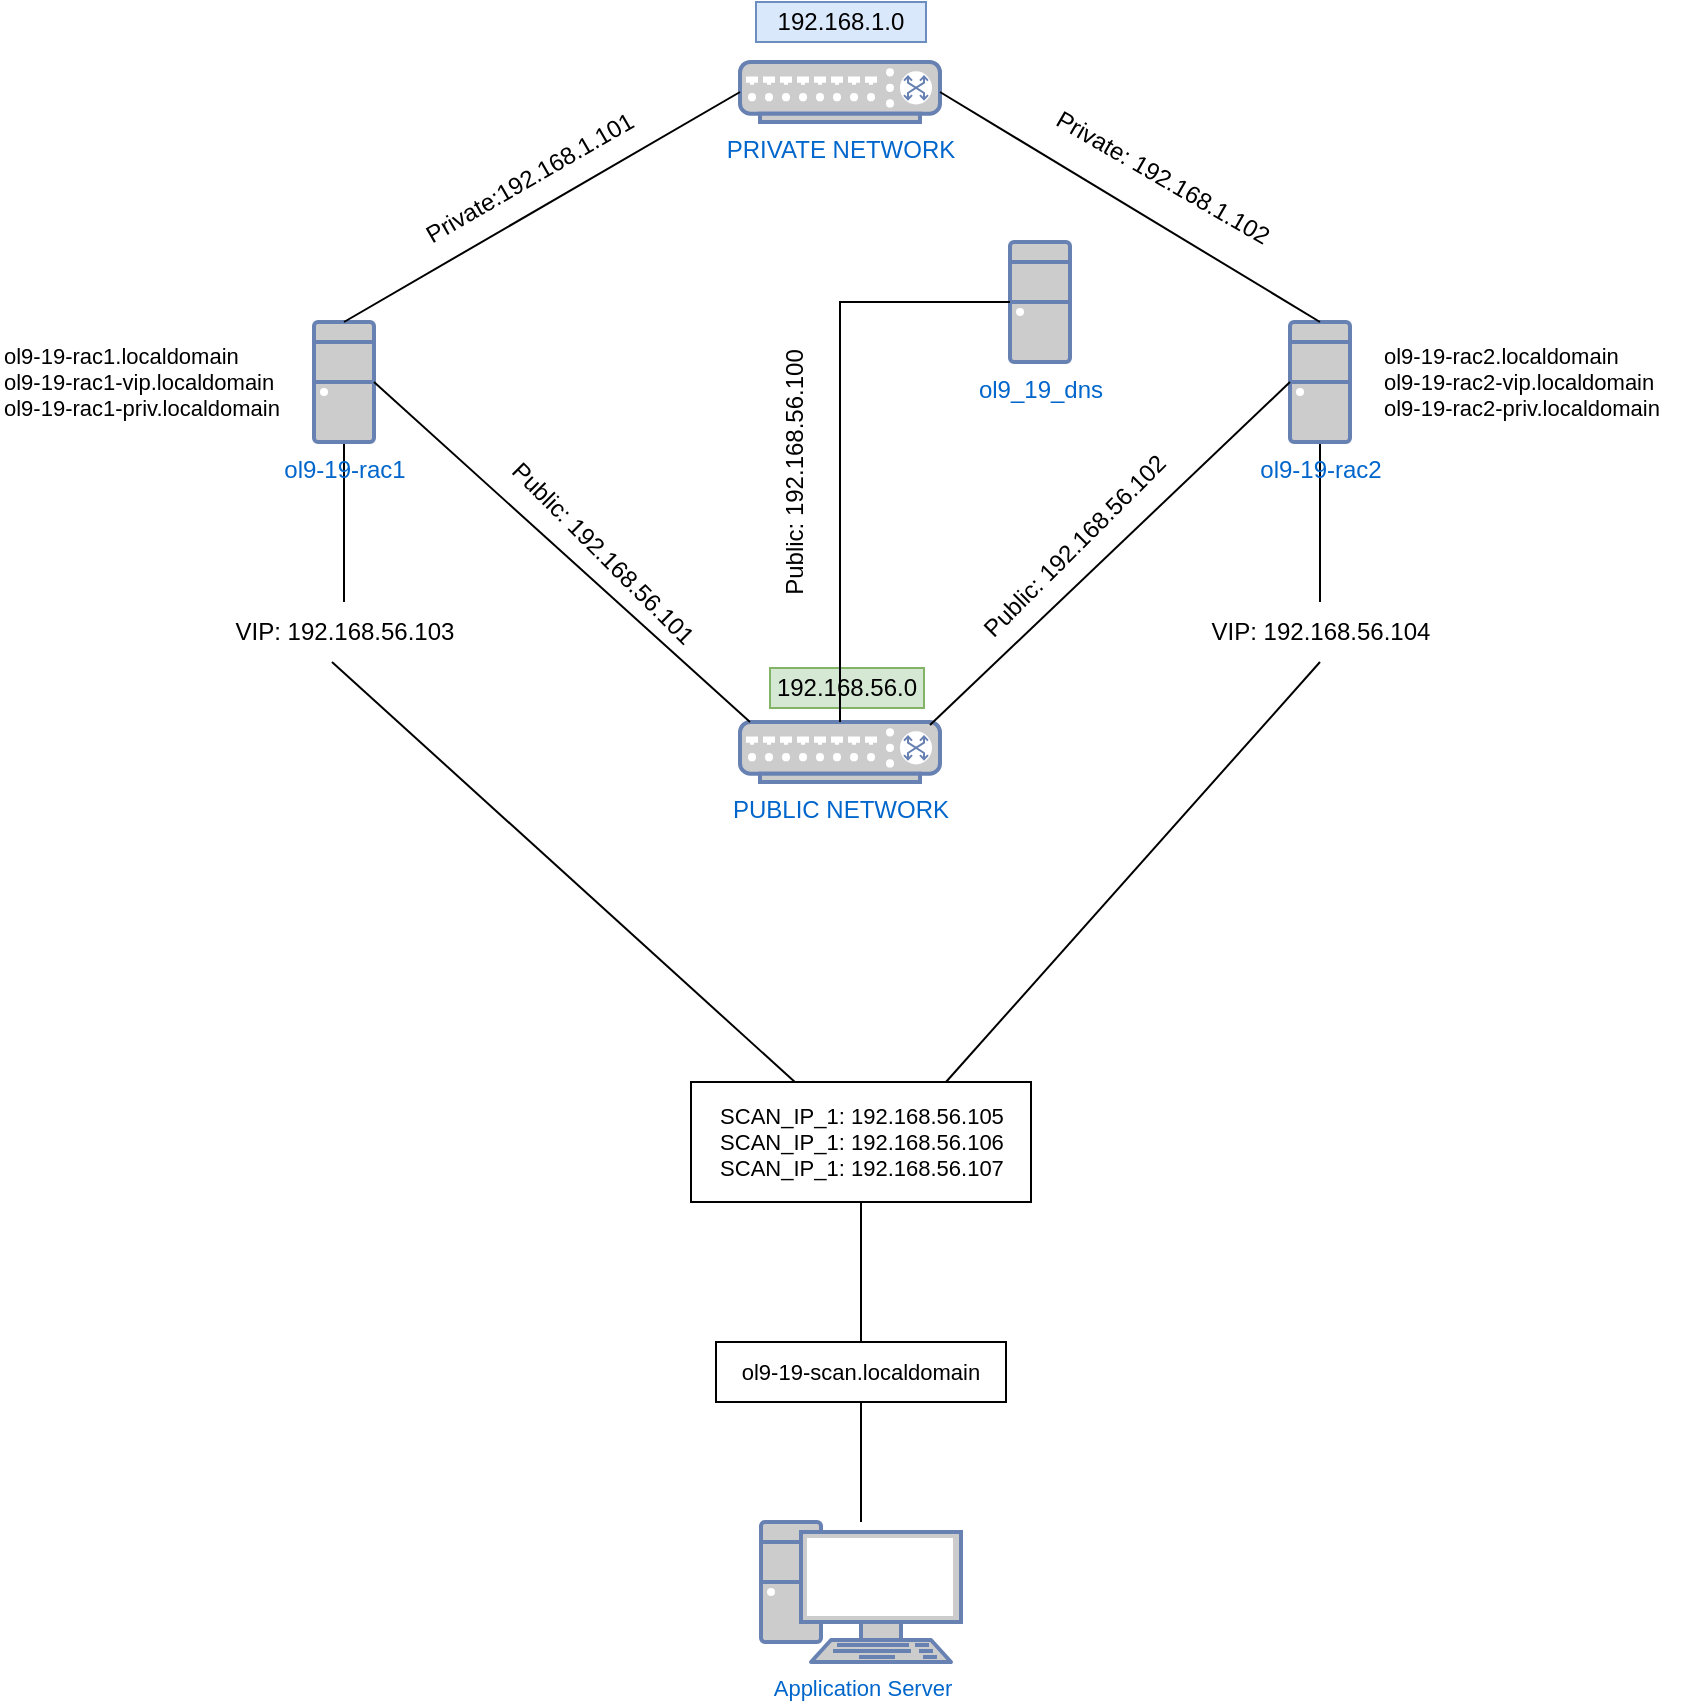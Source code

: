 <mxfile version="23.1.5" type="github">
  <diagram name="Page-1" id="A4Ai2_R7DW5ptEaBGcl3">
    <mxGraphModel dx="2072" dy="1109" grid="1" gridSize="10" guides="1" tooltips="1" connect="1" arrows="1" fold="1" page="1" pageScale="1" pageWidth="850" pageHeight="1100" math="0" shadow="0">
      <root>
        <mxCell id="0" />
        <mxCell id="1" parent="0" />
        <mxCell id="ImBMw09rkv26mxz3HkRQ-37" style="edgeStyle=none;rounded=0;orthogonalLoop=1;jettySize=auto;html=1;strokeColor=default;align=center;verticalAlign=middle;fontFamily=Helvetica;fontSize=11;fontColor=default;labelBackgroundColor=default;endArrow=none;endFill=0;" edge="1" parent="1" source="ImBMw09rkv26mxz3HkRQ-1" target="ImBMw09rkv26mxz3HkRQ-24">
          <mxGeometry relative="1" as="geometry" />
        </mxCell>
        <mxCell id="ImBMw09rkv26mxz3HkRQ-1" value="ol9-19-rac1" style="fontColor=#0066CC;verticalAlign=top;verticalLabelPosition=bottom;labelPosition=center;align=center;html=1;outlineConnect=0;fillColor=#CCCCCC;strokeColor=#6881B3;gradientColor=none;gradientDirection=north;strokeWidth=2;shape=mxgraph.networks.desktop_pc;" vertex="1" parent="1">
          <mxGeometry x="162" y="210" width="30" height="60" as="geometry" />
        </mxCell>
        <mxCell id="ImBMw09rkv26mxz3HkRQ-38" style="edgeStyle=none;rounded=0;orthogonalLoop=1;jettySize=auto;html=1;strokeColor=default;align=center;verticalAlign=middle;fontFamily=Helvetica;fontSize=11;fontColor=default;labelBackgroundColor=default;endArrow=none;endFill=0;" edge="1" parent="1" source="ImBMw09rkv26mxz3HkRQ-2" target="ImBMw09rkv26mxz3HkRQ-25">
          <mxGeometry relative="1" as="geometry" />
        </mxCell>
        <mxCell id="ImBMw09rkv26mxz3HkRQ-2" value="ol9-19-rac2" style="fontColor=#0066CC;verticalAlign=top;verticalLabelPosition=bottom;labelPosition=center;align=center;html=1;outlineConnect=0;fillColor=#CCCCCC;strokeColor=#6881B3;gradientColor=none;gradientDirection=north;strokeWidth=2;shape=mxgraph.networks.desktop_pc;" vertex="1" parent="1">
          <mxGeometry x="650" y="210" width="30" height="60" as="geometry" />
        </mxCell>
        <mxCell id="ImBMw09rkv26mxz3HkRQ-3" value="ol9_19_dns" style="fontColor=#0066CC;verticalAlign=top;verticalLabelPosition=bottom;labelPosition=center;align=center;html=1;outlineConnect=0;fillColor=#CCCCCC;strokeColor=#6881B3;gradientColor=none;gradientDirection=north;strokeWidth=2;shape=mxgraph.networks.desktop_pc;" vertex="1" parent="1">
          <mxGeometry x="510" y="170" width="30" height="60" as="geometry" />
        </mxCell>
        <mxCell id="ImBMw09rkv26mxz3HkRQ-4" value="PUBLIC NETWORK" style="fontColor=#0066CC;verticalAlign=top;verticalLabelPosition=bottom;labelPosition=center;align=center;html=1;outlineConnect=0;fillColor=#CCCCCC;strokeColor=#6881B3;gradientColor=none;gradientDirection=north;strokeWidth=2;shape=mxgraph.networks.switch;" vertex="1" parent="1">
          <mxGeometry x="375" y="410" width="100" height="30" as="geometry" />
        </mxCell>
        <mxCell id="ImBMw09rkv26mxz3HkRQ-5" value="192.168.56.0" style="text;html=1;align=center;verticalAlign=middle;whiteSpace=wrap;rounded=0;fillColor=#d5e8d4;strokeColor=#82b366;" vertex="1" parent="1">
          <mxGeometry x="390" y="383" width="77" height="20" as="geometry" />
        </mxCell>
        <mxCell id="ImBMw09rkv26mxz3HkRQ-8" value="PRIVATE NETWORK" style="fontColor=#0066CC;verticalAlign=top;verticalLabelPosition=bottom;labelPosition=center;align=center;html=1;outlineConnect=0;fillColor=#CCCCCC;strokeColor=#6881B3;gradientColor=none;gradientDirection=north;strokeWidth=2;shape=mxgraph.networks.switch;" vertex="1" parent="1">
          <mxGeometry x="375" y="80" width="100" height="30" as="geometry" />
        </mxCell>
        <mxCell id="ImBMw09rkv26mxz3HkRQ-9" value="192.168.1.0" style="text;html=1;align=center;verticalAlign=middle;whiteSpace=wrap;rounded=0;fillColor=#dae8fc;strokeColor=#6c8ebf;" vertex="1" parent="1">
          <mxGeometry x="383" y="50" width="85" height="20" as="geometry" />
        </mxCell>
        <mxCell id="ImBMw09rkv26mxz3HkRQ-12" value="" style="endArrow=none;html=1;rounded=0;exitX=0.5;exitY=0;exitDx=0;exitDy=0;exitPerimeter=0;entryX=0;entryY=0.5;entryDx=0;entryDy=0;entryPerimeter=0;endFill=0;" edge="1" parent="1" source="ImBMw09rkv26mxz3HkRQ-1" target="ImBMw09rkv26mxz3HkRQ-8">
          <mxGeometry width="50" height="50" relative="1" as="geometry">
            <mxPoint x="220" y="190" as="sourcePoint" />
            <mxPoint x="270" y="140" as="targetPoint" />
          </mxGeometry>
        </mxCell>
        <mxCell id="ImBMw09rkv26mxz3HkRQ-13" value="" style="endArrow=none;html=1;rounded=0;exitX=0.5;exitY=0;exitDx=0;exitDy=0;exitPerimeter=0;entryX=1;entryY=0.5;entryDx=0;entryDy=0;entryPerimeter=0;endFill=0;" edge="1" parent="1" source="ImBMw09rkv26mxz3HkRQ-2" target="ImBMw09rkv26mxz3HkRQ-8">
          <mxGeometry width="50" height="50" relative="1" as="geometry">
            <mxPoint x="620" y="130" as="sourcePoint" />
            <mxPoint x="670" y="80" as="targetPoint" />
          </mxGeometry>
        </mxCell>
        <mxCell id="ImBMw09rkv26mxz3HkRQ-14" value="Private:192.168.1.101" style="text;html=1;align=center;verticalAlign=middle;whiteSpace=wrap;rounded=0;rotation=-30;" vertex="1" parent="1">
          <mxGeometry x="240" y="123" width="60" height="30" as="geometry" />
        </mxCell>
        <mxCell id="ImBMw09rkv26mxz3HkRQ-15" value="Private: 192.168.1.102" style="text;html=1;align=center;verticalAlign=middle;whiteSpace=wrap;rounded=0;rotation=30;" vertex="1" parent="1">
          <mxGeometry x="520" y="123" width="133" height="30" as="geometry" />
        </mxCell>
        <mxCell id="ImBMw09rkv26mxz3HkRQ-18" value="" style="endArrow=none;html=1;rounded=0;strokeColor=default;align=center;verticalAlign=middle;fontFamily=Helvetica;fontSize=11;fontColor=default;labelBackgroundColor=default;exitX=1;exitY=0.5;exitDx=0;exitDy=0;exitPerimeter=0;" edge="1" parent="1" source="ImBMw09rkv26mxz3HkRQ-1">
          <mxGeometry width="50" height="50" relative="1" as="geometry">
            <mxPoint x="360" y="320" as="sourcePoint" />
            <mxPoint x="380" y="410" as="targetPoint" />
          </mxGeometry>
        </mxCell>
        <mxCell id="ImBMw09rkv26mxz3HkRQ-19" value="" style="endArrow=none;html=1;rounded=0;strokeColor=default;align=center;verticalAlign=middle;fontFamily=Helvetica;fontSize=11;fontColor=default;labelBackgroundColor=default;exitX=0;exitY=0.5;exitDx=0;exitDy=0;exitPerimeter=0;entryX=0.95;entryY=0.05;entryDx=0;entryDy=0;entryPerimeter=0;" edge="1" parent="1" source="ImBMw09rkv26mxz3HkRQ-2" target="ImBMw09rkv26mxz3HkRQ-4">
          <mxGeometry width="50" height="50" relative="1" as="geometry">
            <mxPoint x="390" y="190" as="sourcePoint" />
            <mxPoint x="570" y="362" as="targetPoint" />
          </mxGeometry>
        </mxCell>
        <mxCell id="ImBMw09rkv26mxz3HkRQ-20" value="Public: 192.168.56.101" style="text;html=1;align=center;verticalAlign=middle;whiteSpace=wrap;rounded=0;rotation=45;" vertex="1" parent="1">
          <mxGeometry x="225.32" y="311" width="162.68" height="30" as="geometry" />
        </mxCell>
        <mxCell id="ImBMw09rkv26mxz3HkRQ-21" value="Public: 192.168.56.102" style="text;html=1;align=center;verticalAlign=middle;whiteSpace=wrap;rounded=0;rotation=-45;" vertex="1" parent="1">
          <mxGeometry x="461" y="307" width="163" height="30" as="geometry" />
        </mxCell>
        <mxCell id="ImBMw09rkv26mxz3HkRQ-24" value="VIP: 192.168.56.103" style="text;html=1;align=center;verticalAlign=middle;whiteSpace=wrap;rounded=0;rotation=0;" vertex="1" parent="1">
          <mxGeometry x="95.66" y="350" width="162.68" height="30" as="geometry" />
        </mxCell>
        <mxCell id="ImBMw09rkv26mxz3HkRQ-25" value="VIP: 192.168.56.104" style="text;html=1;align=center;verticalAlign=middle;whiteSpace=wrap;rounded=0;rotation=0;" vertex="1" parent="1">
          <mxGeometry x="583.66" y="350" width="162.68" height="30" as="geometry" />
        </mxCell>
        <mxCell id="ImBMw09rkv26mxz3HkRQ-26" value="ol9-19-rac1.localdomain&lt;br&gt;ol9-19-rac1-vip.localdomain&lt;br&gt;ol9-19-rac1-priv.localdomain" style="text;html=1;align=left;verticalAlign=middle;whiteSpace=wrap;rounded=0;fontFamily=Helvetica;fontSize=11;labelBackgroundColor=default;" vertex="1" parent="1">
          <mxGeometry x="5" y="220" width="155" height="40" as="geometry" />
        </mxCell>
        <mxCell id="ImBMw09rkv26mxz3HkRQ-28" value="ol9-19-rac2.localdomain&lt;br&gt;ol9-19-rac2-vip.localdomain&lt;br&gt;ol9-19-rac2-priv.localdomain" style="text;html=1;align=left;verticalAlign=middle;whiteSpace=wrap;rounded=0;fontFamily=Helvetica;fontSize=11;labelBackgroundColor=default;" vertex="1" parent="1">
          <mxGeometry x="695" y="220" width="155" height="40" as="geometry" />
        </mxCell>
        <mxCell id="ImBMw09rkv26mxz3HkRQ-31" value="Public: 192.168.56.100" style="text;html=1;align=center;verticalAlign=middle;whiteSpace=wrap;rounded=0;rotation=-90;" vertex="1" parent="1">
          <mxGeometry x="330" y="270" width="145" height="30" as="geometry" />
        </mxCell>
        <mxCell id="ImBMw09rkv26mxz3HkRQ-40" style="edgeStyle=none;rounded=0;orthogonalLoop=1;jettySize=auto;html=1;entryX=0.5;entryY=1;entryDx=0;entryDy=0;strokeColor=default;align=center;verticalAlign=middle;fontFamily=Helvetica;fontSize=11;fontColor=default;labelBackgroundColor=default;endArrow=none;endFill=0;exitX=0.75;exitY=0;exitDx=0;exitDy=0;" edge="1" parent="1" source="ImBMw09rkv26mxz3HkRQ-32" target="ImBMw09rkv26mxz3HkRQ-25">
          <mxGeometry relative="1" as="geometry" />
        </mxCell>
        <mxCell id="ImBMw09rkv26mxz3HkRQ-32" value="SCAN_IP_1: 192.168.56.105&lt;br&gt;SCAN_IP_1: 192.168.56.106&lt;br&gt;SCAN_IP_1: 192.168.56.107" style="text;html=1;align=center;verticalAlign=middle;whiteSpace=wrap;rounded=0;fontFamily=Helvetica;fontSize=11;labelBackgroundColor=default;strokeColor=default;" vertex="1" parent="1">
          <mxGeometry x="350.5" y="590" width="170" height="60" as="geometry" />
        </mxCell>
        <mxCell id="ImBMw09rkv26mxz3HkRQ-34" style="edgeStyle=none;rounded=0;orthogonalLoop=1;jettySize=auto;html=1;entryX=0.5;entryY=1;entryDx=0;entryDy=0;strokeColor=default;align=center;verticalAlign=middle;fontFamily=Helvetica;fontSize=11;fontColor=default;labelBackgroundColor=default;endArrow=none;endFill=0;" edge="1" parent="1" source="ImBMw09rkv26mxz3HkRQ-33" target="ImBMw09rkv26mxz3HkRQ-32">
          <mxGeometry relative="1" as="geometry" />
        </mxCell>
        <mxCell id="ImBMw09rkv26mxz3HkRQ-33" value="ol9-19-scan.localdomain" style="text;html=1;align=center;verticalAlign=middle;whiteSpace=wrap;rounded=0;fontFamily=Helvetica;fontSize=11;fontColor=default;labelBackgroundColor=default;fillColor=none;strokeColor=default;" vertex="1" parent="1">
          <mxGeometry x="363" y="720" width="145" height="30" as="geometry" />
        </mxCell>
        <mxCell id="ImBMw09rkv26mxz3HkRQ-41" style="edgeStyle=none;rounded=0;orthogonalLoop=1;jettySize=auto;html=1;entryX=0.5;entryY=1;entryDx=0;entryDy=0;strokeColor=default;align=center;verticalAlign=middle;fontFamily=Helvetica;fontSize=11;fontColor=default;labelBackgroundColor=default;endArrow=none;endFill=0;" edge="1" parent="1" source="ImBMw09rkv26mxz3HkRQ-35" target="ImBMw09rkv26mxz3HkRQ-33">
          <mxGeometry relative="1" as="geometry" />
        </mxCell>
        <mxCell id="ImBMw09rkv26mxz3HkRQ-35" value="Application Server" style="fontColor=#0066CC;verticalAlign=top;verticalLabelPosition=bottom;labelPosition=center;align=center;html=1;outlineConnect=0;fillColor=#CCCCCC;strokeColor=#6881B3;gradientColor=none;gradientDirection=north;strokeWidth=2;shape=mxgraph.networks.pc;fontFamily=Helvetica;fontSize=11;labelBackgroundColor=default;" vertex="1" parent="1">
          <mxGeometry x="385.5" y="810" width="100" height="70" as="geometry" />
        </mxCell>
        <mxCell id="ImBMw09rkv26mxz3HkRQ-36" value="" style="endArrow=none;html=1;rounded=0;strokeColor=default;align=center;verticalAlign=middle;fontFamily=Helvetica;fontSize=11;fontColor=default;labelBackgroundColor=default;entryX=0;entryY=0.5;entryDx=0;entryDy=0;entryPerimeter=0;exitX=0.5;exitY=0;exitDx=0;exitDy=0;exitPerimeter=0;" edge="1" parent="1" source="ImBMw09rkv26mxz3HkRQ-4" target="ImBMw09rkv26mxz3HkRQ-3">
          <mxGeometry width="50" height="50" relative="1" as="geometry">
            <mxPoint x="370" y="290" as="sourcePoint" />
            <mxPoint x="420" y="240" as="targetPoint" />
            <Array as="points">
              <mxPoint x="425" y="200" />
            </Array>
          </mxGeometry>
        </mxCell>
        <mxCell id="ImBMw09rkv26mxz3HkRQ-39" style="edgeStyle=none;rounded=0;orthogonalLoop=1;jettySize=auto;html=1;entryX=0.463;entryY=1;entryDx=0;entryDy=0;entryPerimeter=0;strokeColor=default;align=center;verticalAlign=middle;fontFamily=Helvetica;fontSize=11;fontColor=default;labelBackgroundColor=default;endArrow=none;endFill=0;" edge="1" parent="1" source="ImBMw09rkv26mxz3HkRQ-32" target="ImBMw09rkv26mxz3HkRQ-24">
          <mxGeometry relative="1" as="geometry" />
        </mxCell>
      </root>
    </mxGraphModel>
  </diagram>
</mxfile>
